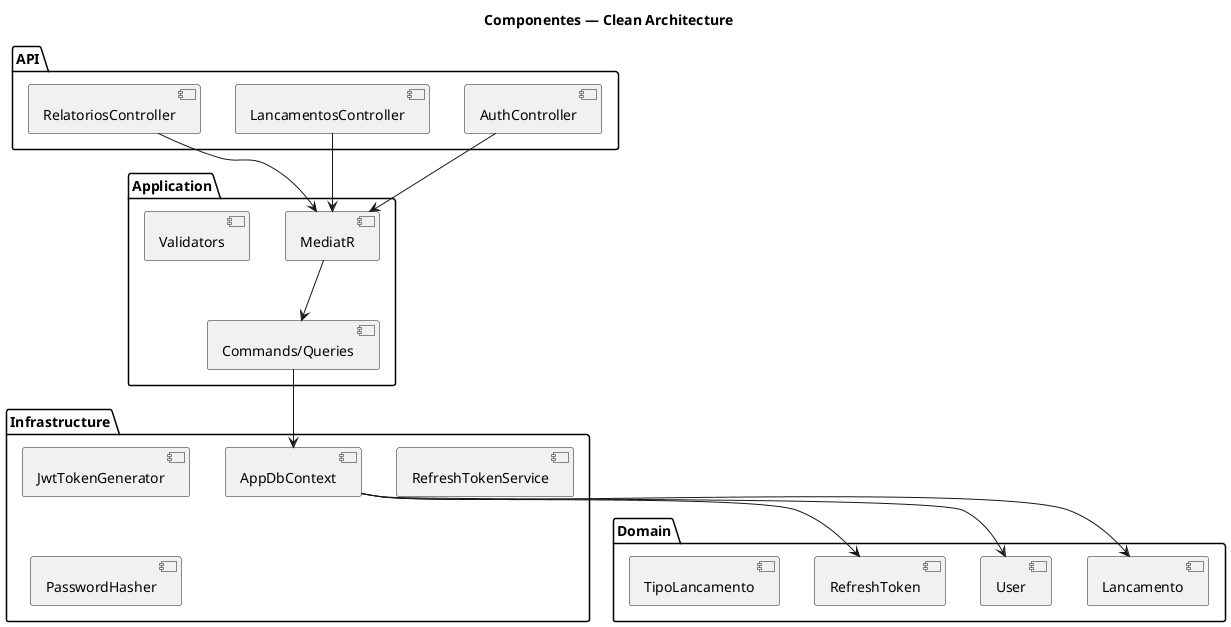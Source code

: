 @startuml
title Componentes — Clean Architecture

package "API" {
  [AuthController]
[LancamentosController]
[RelatoriosController]
}

package "Application" {
  [MediatR]
[Commands/Queries]
[Validators]
}

package "Domain" {
  [Lancamento]
[User]
[RefreshToken]
[TipoLancamento]
}

package "Infrastructure" {
  [AppDbContext]
[JwtTokenGenerator]
[RefreshTokenService]
[PasswordHasher]
}

[AuthController] --> [MediatR]
[LancamentosController] --> [MediatR]
[RelatoriosController] --> [MediatR]
[MediatR] --> [Commands/Queries]
[Commands/Queries] --> [AppDbContext]
[AppDbContext] --> [Lancamento]
[AppDbContext] --> [User]
[AppDbContext] --> [RefreshToken]
@enduml
